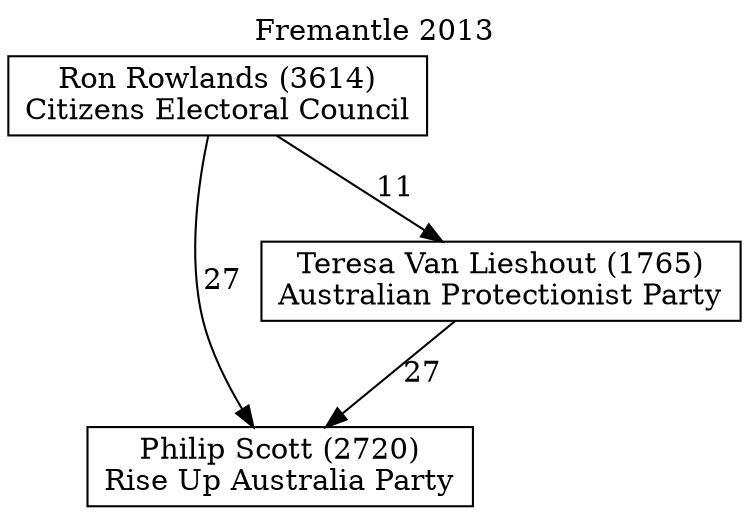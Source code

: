 // House preference flow
digraph "Philip Scott (2720)_Fremantle_2013" {
	graph [label="Fremantle 2013" labelloc=t mclimit=10]
	node [shape=box]
	"Philip Scott (2720)" [label="Philip Scott (2720)
Rise Up Australia Party"]
	"Teresa Van Lieshout (1765)" [label="Teresa Van Lieshout (1765)
Australian Protectionist Party"]
	"Ron Rowlands (3614)" [label="Ron Rowlands (3614)
Citizens Electoral Council"]
	"Teresa Van Lieshout (1765)" -> "Philip Scott (2720)" [label=27]
	"Ron Rowlands (3614)" -> "Teresa Van Lieshout (1765)" [label=11]
	"Ron Rowlands (3614)" -> "Philip Scott (2720)" [label=27]
}
